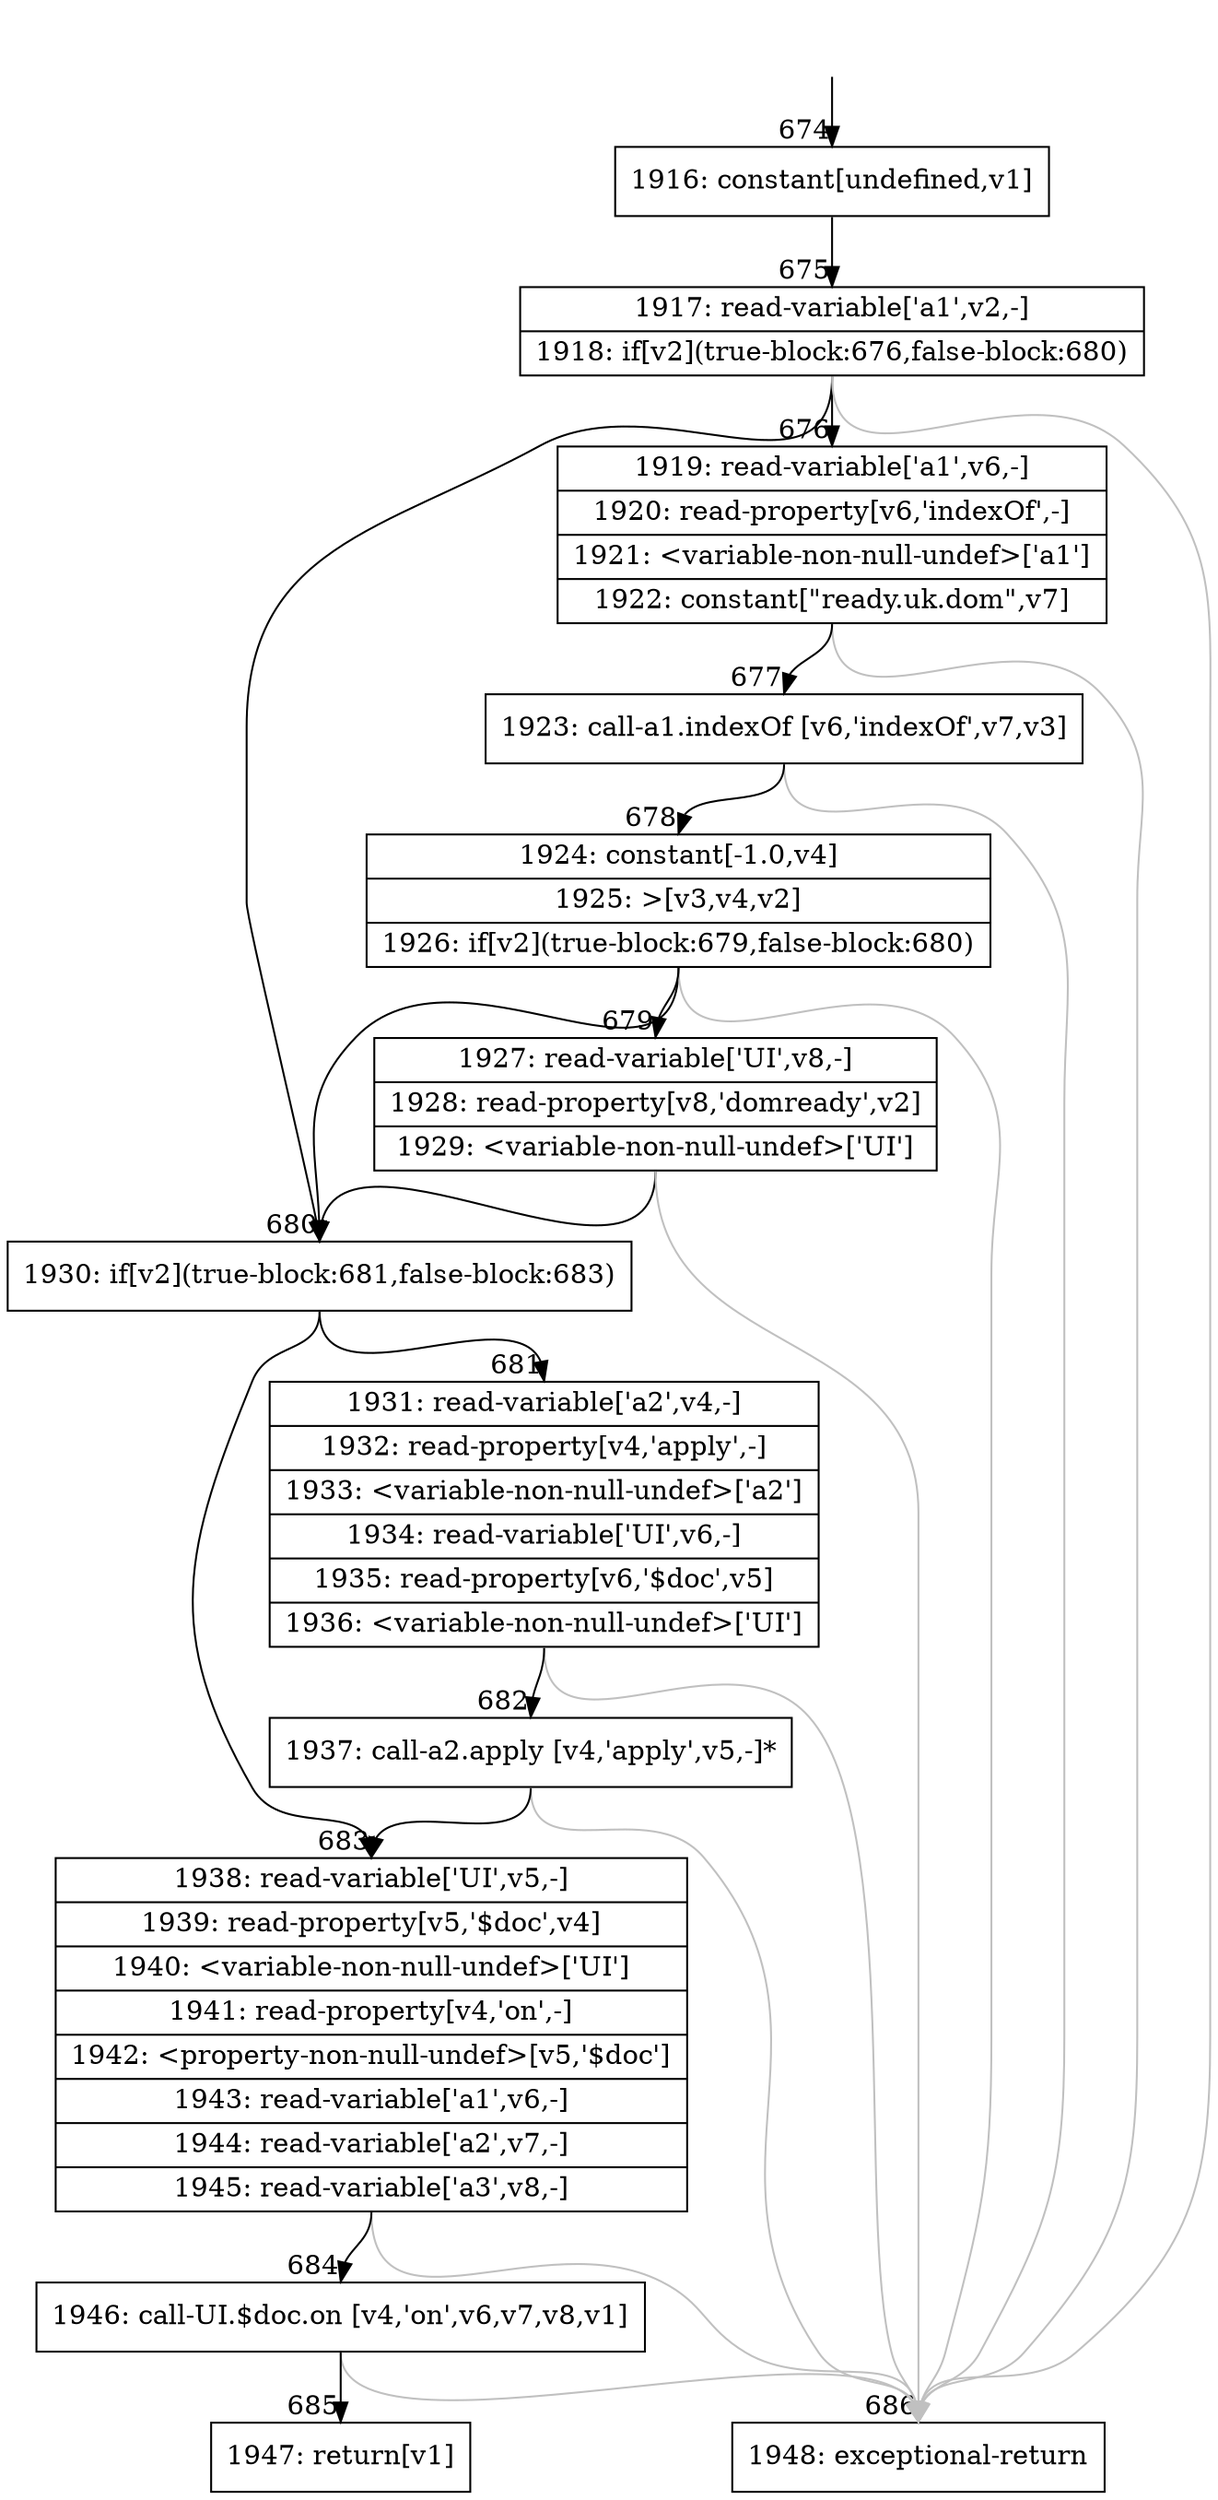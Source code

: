 digraph {
rankdir="TD"
BB_entry55[shape=none,label=""];
BB_entry55 -> BB674 [tailport=s, headport=n, headlabel="    674"]
BB674 [shape=record label="{1916: constant[undefined,v1]}" ] 
BB674 -> BB675 [tailport=s, headport=n, headlabel="      675"]
BB675 [shape=record label="{1917: read-variable['a1',v2,-]|1918: if[v2](true-block:676,false-block:680)}" ] 
BB675 -> BB680 [tailport=s, headport=n, headlabel="      680"]
BB675 -> BB676 [tailport=s, headport=n, headlabel="      676"]
BB675 -> BB686 [tailport=s, headport=n, color=gray, headlabel="      686"]
BB676 [shape=record label="{1919: read-variable['a1',v6,-]|1920: read-property[v6,'indexOf',-]|1921: \<variable-non-null-undef\>['a1']|1922: constant[\"ready.uk.dom\",v7]}" ] 
BB676 -> BB677 [tailport=s, headport=n, headlabel="      677"]
BB676 -> BB686 [tailport=s, headport=n, color=gray]
BB677 [shape=record label="{1923: call-a1.indexOf [v6,'indexOf',v7,v3]}" ] 
BB677 -> BB678 [tailport=s, headport=n, headlabel="      678"]
BB677 -> BB686 [tailport=s, headport=n, color=gray]
BB678 [shape=record label="{1924: constant[-1.0,v4]|1925: \>[v3,v4,v2]|1926: if[v2](true-block:679,false-block:680)}" ] 
BB678 -> BB680 [tailport=s, headport=n]
BB678 -> BB679 [tailport=s, headport=n, headlabel="      679"]
BB678 -> BB686 [tailport=s, headport=n, color=gray]
BB679 [shape=record label="{1927: read-variable['UI',v8,-]|1928: read-property[v8,'domready',v2]|1929: \<variable-non-null-undef\>['UI']}" ] 
BB679 -> BB680 [tailport=s, headport=n]
BB679 -> BB686 [tailport=s, headport=n, color=gray]
BB680 [shape=record label="{1930: if[v2](true-block:681,false-block:683)}" ] 
BB680 -> BB681 [tailport=s, headport=n, headlabel="      681"]
BB680 -> BB683 [tailport=s, headport=n, headlabel="      683"]
BB681 [shape=record label="{1931: read-variable['a2',v4,-]|1932: read-property[v4,'apply',-]|1933: \<variable-non-null-undef\>['a2']|1934: read-variable['UI',v6,-]|1935: read-property[v6,'$doc',v5]|1936: \<variable-non-null-undef\>['UI']}" ] 
BB681 -> BB682 [tailport=s, headport=n, headlabel="      682"]
BB681 -> BB686 [tailport=s, headport=n, color=gray]
BB682 [shape=record label="{1937: call-a2.apply [v4,'apply',v5,-]*}" ] 
BB682 -> BB683 [tailport=s, headport=n]
BB682 -> BB686 [tailport=s, headport=n, color=gray]
BB683 [shape=record label="{1938: read-variable['UI',v5,-]|1939: read-property[v5,'$doc',v4]|1940: \<variable-non-null-undef\>['UI']|1941: read-property[v4,'on',-]|1942: \<property-non-null-undef\>[v5,'$doc']|1943: read-variable['a1',v6,-]|1944: read-variable['a2',v7,-]|1945: read-variable['a3',v8,-]}" ] 
BB683 -> BB684 [tailport=s, headport=n, headlabel="      684"]
BB683 -> BB686 [tailport=s, headport=n, color=gray]
BB684 [shape=record label="{1946: call-UI.$doc.on [v4,'on',v6,v7,v8,v1]}" ] 
BB684 -> BB685 [tailport=s, headport=n, headlabel="      685"]
BB684 -> BB686 [tailport=s, headport=n, color=gray]
BB685 [shape=record label="{1947: return[v1]}" ] 
BB686 [shape=record label="{1948: exceptional-return}" ] 
//#$~ 549
}
